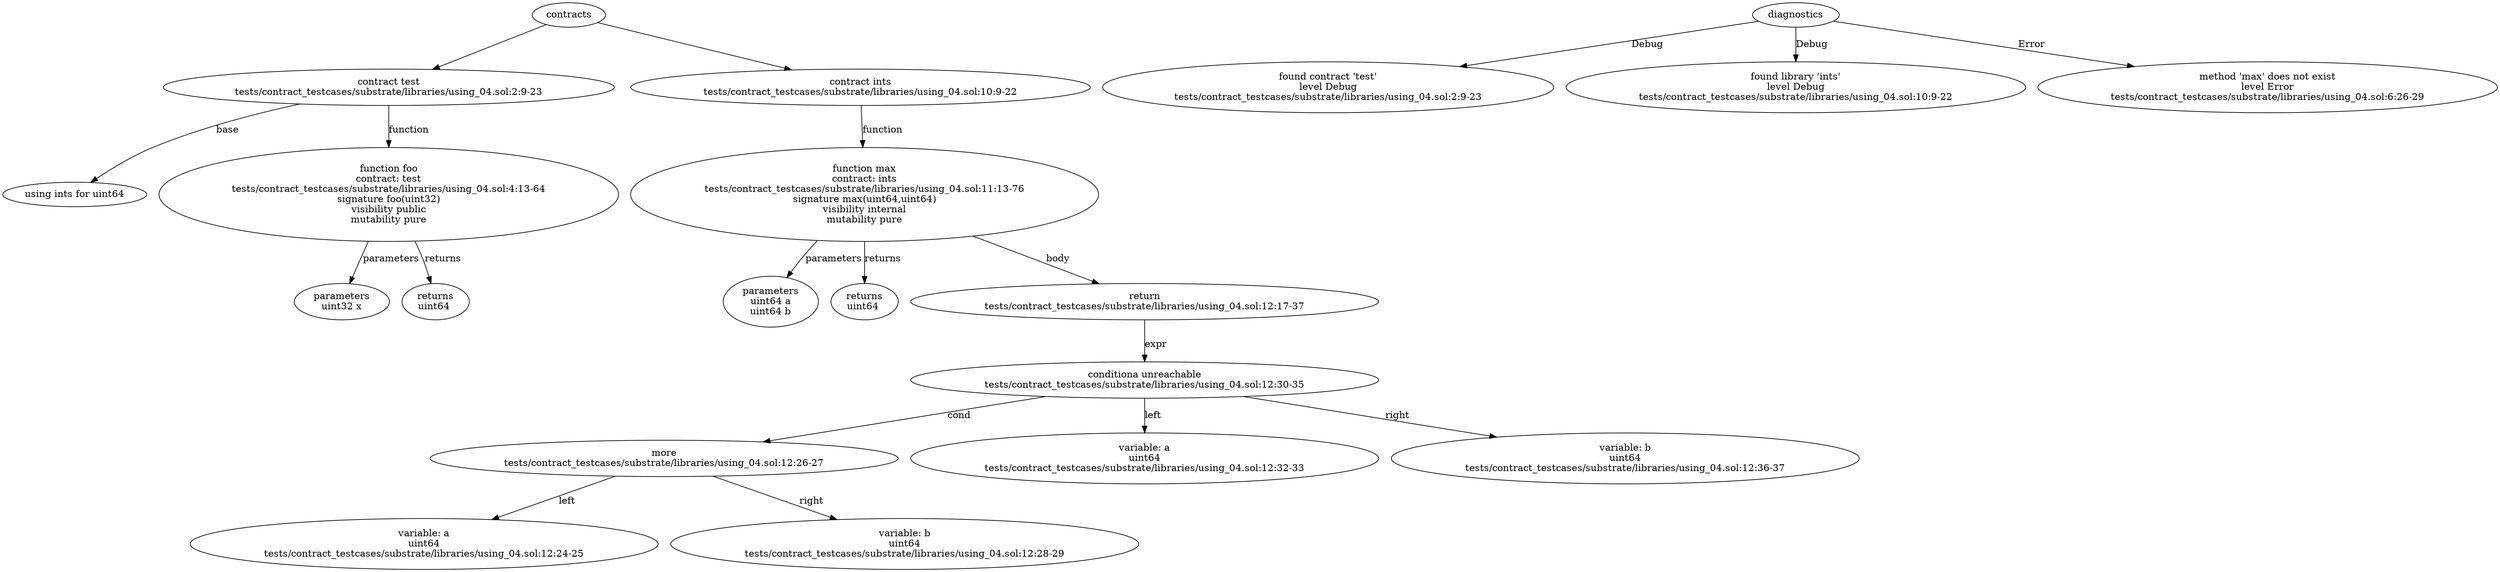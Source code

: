 strict digraph "tests/contract_testcases/substrate/libraries/using_04.sol" {
	contract [label="contract test\ntests/contract_testcases/substrate/libraries/using_04.sol:2:9-23"]
	using [label="using ints for uint64"]
	foo [label="function foo\ncontract: test\ntests/contract_testcases/substrate/libraries/using_04.sol:4:13-64\nsignature foo(uint32)\nvisibility public\nmutability pure"]
	parameters [label="parameters\nuint32 x"]
	returns [label="returns\nuint64 "]
	contract_6 [label="contract ints\ntests/contract_testcases/substrate/libraries/using_04.sol:10:9-22"]
	max [label="function max\ncontract: ints\ntests/contract_testcases/substrate/libraries/using_04.sol:11:13-76\nsignature max(uint64,uint64)\nvisibility internal\nmutability pure"]
	parameters_8 [label="parameters\nuint64 a\nuint64 b"]
	returns_9 [label="returns\nuint64 "]
	return [label="return\ntests/contract_testcases/substrate/libraries/using_04.sol:12:17-37"]
	conditional [label="conditiona unreachable\ntests/contract_testcases/substrate/libraries/using_04.sol:12:30-35"]
	more [label="more\ntests/contract_testcases/substrate/libraries/using_04.sol:12:26-27"]
	variable [label="variable: a\nuint64\ntests/contract_testcases/substrate/libraries/using_04.sol:12:24-25"]
	variable_14 [label="variable: b\nuint64\ntests/contract_testcases/substrate/libraries/using_04.sol:12:28-29"]
	variable_15 [label="variable: a\nuint64\ntests/contract_testcases/substrate/libraries/using_04.sol:12:32-33"]
	variable_16 [label="variable: b\nuint64\ntests/contract_testcases/substrate/libraries/using_04.sol:12:36-37"]
	diagnostic [label="found contract 'test'\nlevel Debug\ntests/contract_testcases/substrate/libraries/using_04.sol:2:9-23"]
	diagnostic_19 [label="found library 'ints'\nlevel Debug\ntests/contract_testcases/substrate/libraries/using_04.sol:10:9-22"]
	diagnostic_20 [label="method 'max' does not exist\nlevel Error\ntests/contract_testcases/substrate/libraries/using_04.sol:6:26-29"]
	contracts -> contract
	contract -> using [label="base"]
	contract -> foo [label="function"]
	foo -> parameters [label="parameters"]
	foo -> returns [label="returns"]
	contracts -> contract_6
	contract_6 -> max [label="function"]
	max -> parameters_8 [label="parameters"]
	max -> returns_9 [label="returns"]
	max -> return [label="body"]
	return -> conditional [label="expr"]
	conditional -> more [label="cond"]
	more -> variable [label="left"]
	more -> variable_14 [label="right"]
	conditional -> variable_15 [label="left"]
	conditional -> variable_16 [label="right"]
	diagnostics -> diagnostic [label="Debug"]
	diagnostics -> diagnostic_19 [label="Debug"]
	diagnostics -> diagnostic_20 [label="Error"]
}
